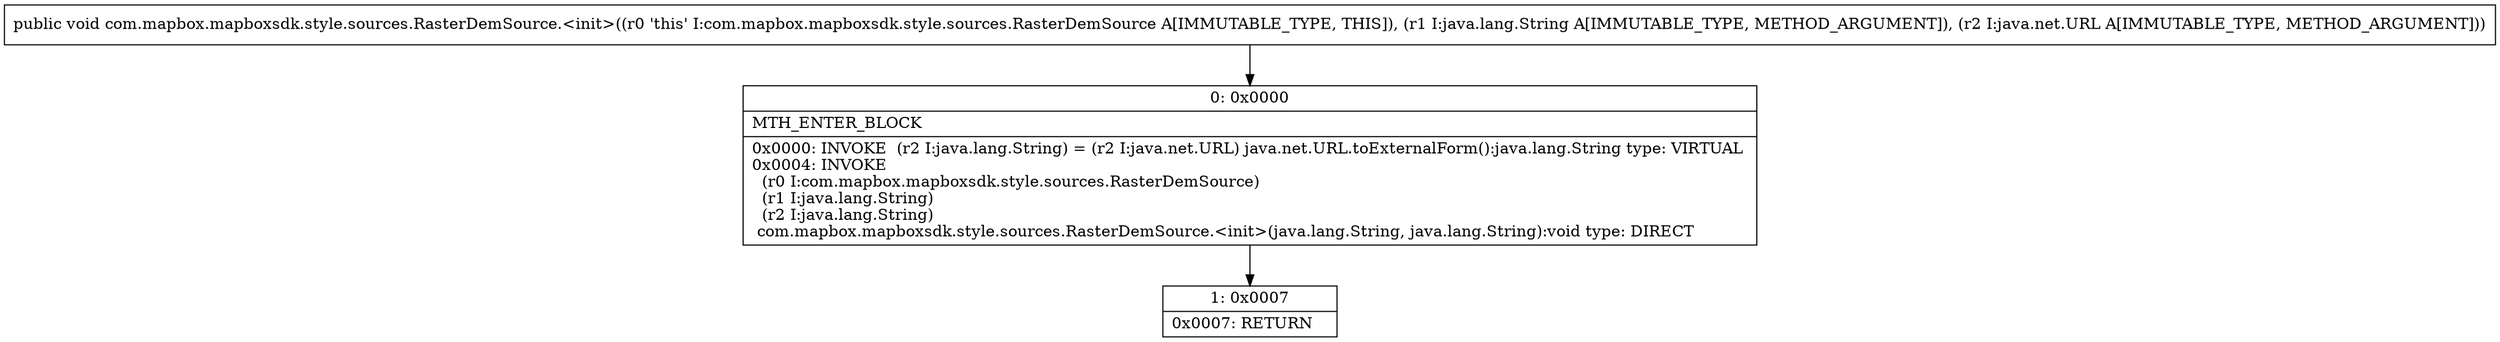digraph "CFG forcom.mapbox.mapboxsdk.style.sources.RasterDemSource.\<init\>(Ljava\/lang\/String;Ljava\/net\/URL;)V" {
Node_0 [shape=record,label="{0\:\ 0x0000|MTH_ENTER_BLOCK\l|0x0000: INVOKE  (r2 I:java.lang.String) = (r2 I:java.net.URL) java.net.URL.toExternalForm():java.lang.String type: VIRTUAL \l0x0004: INVOKE  \l  (r0 I:com.mapbox.mapboxsdk.style.sources.RasterDemSource)\l  (r1 I:java.lang.String)\l  (r2 I:java.lang.String)\l com.mapbox.mapboxsdk.style.sources.RasterDemSource.\<init\>(java.lang.String, java.lang.String):void type: DIRECT \l}"];
Node_1 [shape=record,label="{1\:\ 0x0007|0x0007: RETURN   \l}"];
MethodNode[shape=record,label="{public void com.mapbox.mapboxsdk.style.sources.RasterDemSource.\<init\>((r0 'this' I:com.mapbox.mapboxsdk.style.sources.RasterDemSource A[IMMUTABLE_TYPE, THIS]), (r1 I:java.lang.String A[IMMUTABLE_TYPE, METHOD_ARGUMENT]), (r2 I:java.net.URL A[IMMUTABLE_TYPE, METHOD_ARGUMENT])) }"];
MethodNode -> Node_0;
Node_0 -> Node_1;
}

